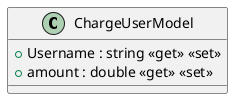 @startuml
class ChargeUserModel {
    + Username : string <<get>> <<set>>
    + amount : double <<get>> <<set>>
}
@enduml
